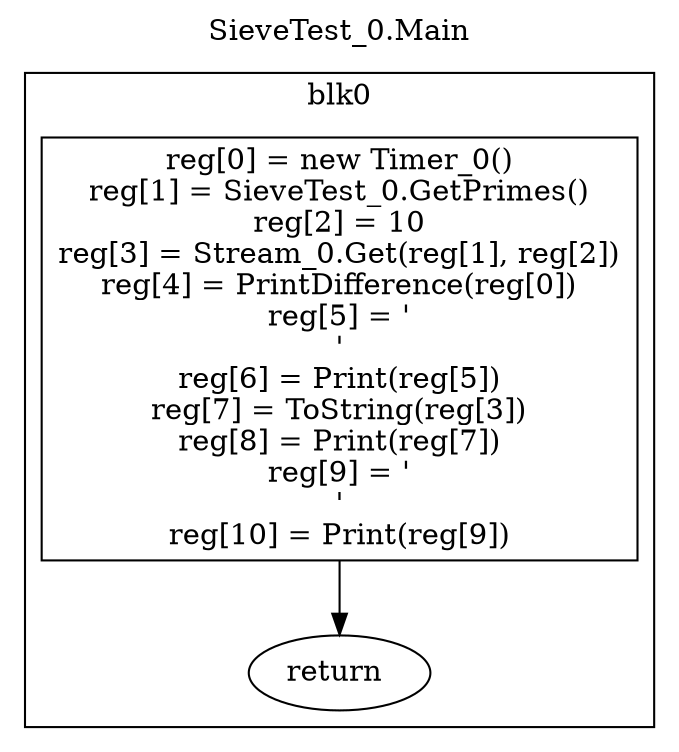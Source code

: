 digraph {
  rankdir=TB;
  b0_l0 -> b0_ret
  b0_l0 [label="reg[0] = new Timer_0()\nreg[1] = SieveTest_0.GetPrimes()\nreg[2] = 10\nreg[3] = Stream_0.Get(reg[1], reg[2])\nreg[4] = PrintDifference(reg[0])\nreg[5] = '
'\nreg[6] = Print(reg[5])\nreg[7] = ToString(reg[3])\nreg[8] = Print(reg[7])\nreg[9] = '
'\nreg[10] = Print(reg[9])\n", shape=box]
  b0_ret [label="return "]
  subgraph cluster_b0 {
    label = "blk0";
    b0_l0;
    b0_ret;
  }
  labelloc="t"
  label="SieveTest_0.Main"
}